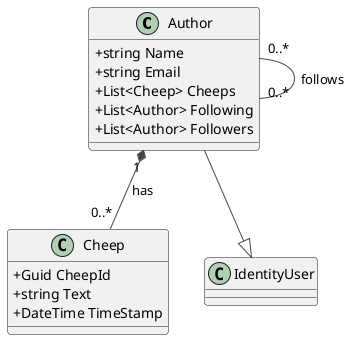 @startuml
!theme vibrant
skinparam classAttributeIconSize 0

' Define the classes
class Author {
    +string Name
    +string Email
    +List<Cheep> Cheeps
    +List<Author> Following
    +List<Author> Followers
}

class Cheep {
    +Guid CheepId
    +string Text
    +DateTime TimeStamp
}

class IdentityUser {
}

' Define relationships
Author "1" *-- "0..*" Cheep : has
Author --|> IdentityUser
Author "0..*" -- "0..*" Author : follows

@enduml
